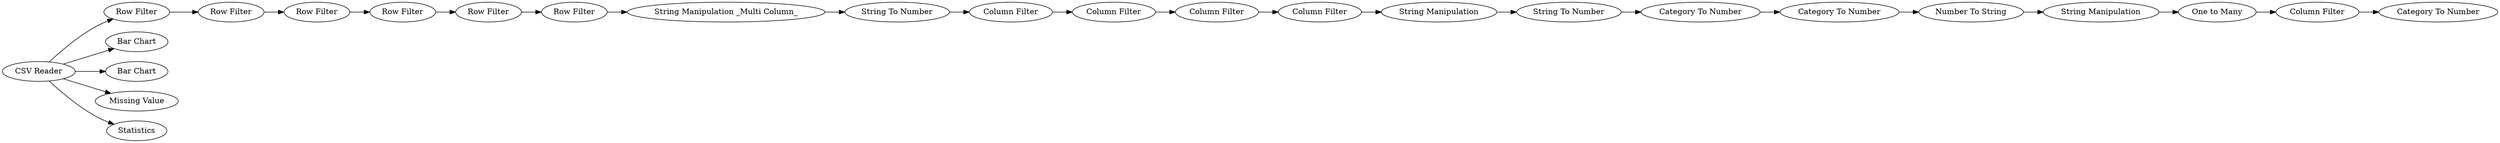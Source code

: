 digraph {
	"-4660190818483838557_8" [label="Row Filter"]
	"-4660190818483838557_5" [label="Bar Chart"]
	"-4660190818483838557_3" [label="Bar Chart"]
	"-4660190818483838557_27" [label="Row Filter"]
	"-4660190818483838557_18" [label="One to Many"]
	"-4660190818483838557_13" [label="Column Filter"]
	"-4660190818483838557_10" [label="String To Number"]
	"-4660190818483838557_28" [label="Row Filter"]
	"-4660190818483838557_22" [label="Category To Number"]
	"-4660190818483838557_26" [label="Row Filter"]
	"-4660190818483838557_30" [label="String Manipulation"]
	"-4660190818483838557_4" [label="Missing Value"]
	"-4660190818483838557_14" [label="Category To Number"]
	"-4660190818483838557_11" [label="Category To Number"]
	"-4660190818483838557_29" [label="Row Filter"]
	"-4660190818483838557_12" [label="Column Filter"]
	"-4660190818483838557_6" [label=Statistics]
	"-4660190818483838557_20" [label="Column Filter"]
	"-4660190818483838557_25" [label="Row Filter"]
	"-4660190818483838557_17" [label="Number To String"]
	"-4660190818483838557_1" [label="CSV Reader"]
	"-4660190818483838557_16" [label="String Manipulation"]
	"-4660190818483838557_21" [label="String To Number"]
	"-4660190818483838557_9" [label="String Manipulation _Multi Column_"]
	"-4660190818483838557_19" [label="Column Filter"]
	"-4660190818483838557_15" [label="Column Filter"]
	"-4660190818483838557_10" -> "-4660190818483838557_12"
	"-4660190818483838557_26" -> "-4660190818483838557_27"
	"-4660190818483838557_28" -> "-4660190818483838557_29"
	"-4660190818483838557_1" -> "-4660190818483838557_5"
	"-4660190818483838557_13" -> "-4660190818483838557_15"
	"-4660190818483838557_8" -> "-4660190818483838557_25"
	"-4660190818483838557_9" -> "-4660190818483838557_10"
	"-4660190818483838557_15" -> "-4660190818483838557_20"
	"-4660190818483838557_1" -> "-4660190818483838557_8"
	"-4660190818483838557_25" -> "-4660190818483838557_26"
	"-4660190818483838557_17" -> "-4660190818483838557_16"
	"-4660190818483838557_1" -> "-4660190818483838557_4"
	"-4660190818483838557_20" -> "-4660190818483838557_30"
	"-4660190818483838557_21" -> "-4660190818483838557_11"
	"-4660190818483838557_27" -> "-4660190818483838557_28"
	"-4660190818483838557_16" -> "-4660190818483838557_18"
	"-4660190818483838557_30" -> "-4660190818483838557_21"
	"-4660190818483838557_14" -> "-4660190818483838557_17"
	"-4660190818483838557_18" -> "-4660190818483838557_19"
	"-4660190818483838557_19" -> "-4660190818483838557_22"
	"-4660190818483838557_29" -> "-4660190818483838557_9"
	"-4660190818483838557_11" -> "-4660190818483838557_14"
	"-4660190818483838557_12" -> "-4660190818483838557_13"
	"-4660190818483838557_1" -> "-4660190818483838557_3"
	"-4660190818483838557_1" -> "-4660190818483838557_6"
	rankdir=LR
}
